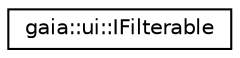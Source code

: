 digraph G
{
  edge [fontname="Helvetica",fontsize="10",labelfontname="Helvetica",labelfontsize="10"];
  node [fontname="Helvetica",fontsize="10",shape=record];
  rankdir=LR;
  Node1 [label="gaia::ui::IFilterable",height=0.2,width=0.4,color="black", fillcolor="white", style="filled",URL="$d0/d1b/classgaia_1_1ui_1_1_i_filterable.html"];
}
